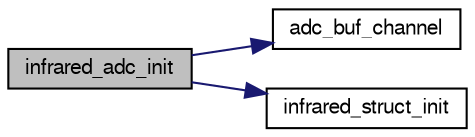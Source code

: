 digraph "infrared_adc_init"
{
  edge [fontname="FreeSans",fontsize="10",labelfontname="FreeSans",labelfontsize="10"];
  node [fontname="FreeSans",fontsize="10",shape=record];
  rankdir="LR";
  Node1 [label="infrared_adc_init",height=0.2,width=0.4,color="black", fillcolor="grey75", style="filled", fontcolor="black"];
  Node1 -> Node2 [color="midnightblue",fontsize="10",style="solid",fontname="FreeSans"];
  Node2 [label="adc_buf_channel",height=0.2,width=0.4,color="black", fillcolor="white", style="filled",URL="$chibios_2mcu__periph_2adc__arch_8c.html#a289883844d6749adab1cee5aabe41824",tooltip="Link between ChibiOS ADC drivers and Paparazzi adc_buffers. "];
  Node1 -> Node3 [color="midnightblue",fontsize="10",style="solid",fontname="FreeSans"];
  Node3 [label="infrared_struct_init",height=0.2,width=0.4,color="black", fillcolor="white", style="filled",URL="$infrared_8c.html#ade4431b989cb32090504093a89a2fdde",tooltip="Initialisation of ir structure. "];
}

